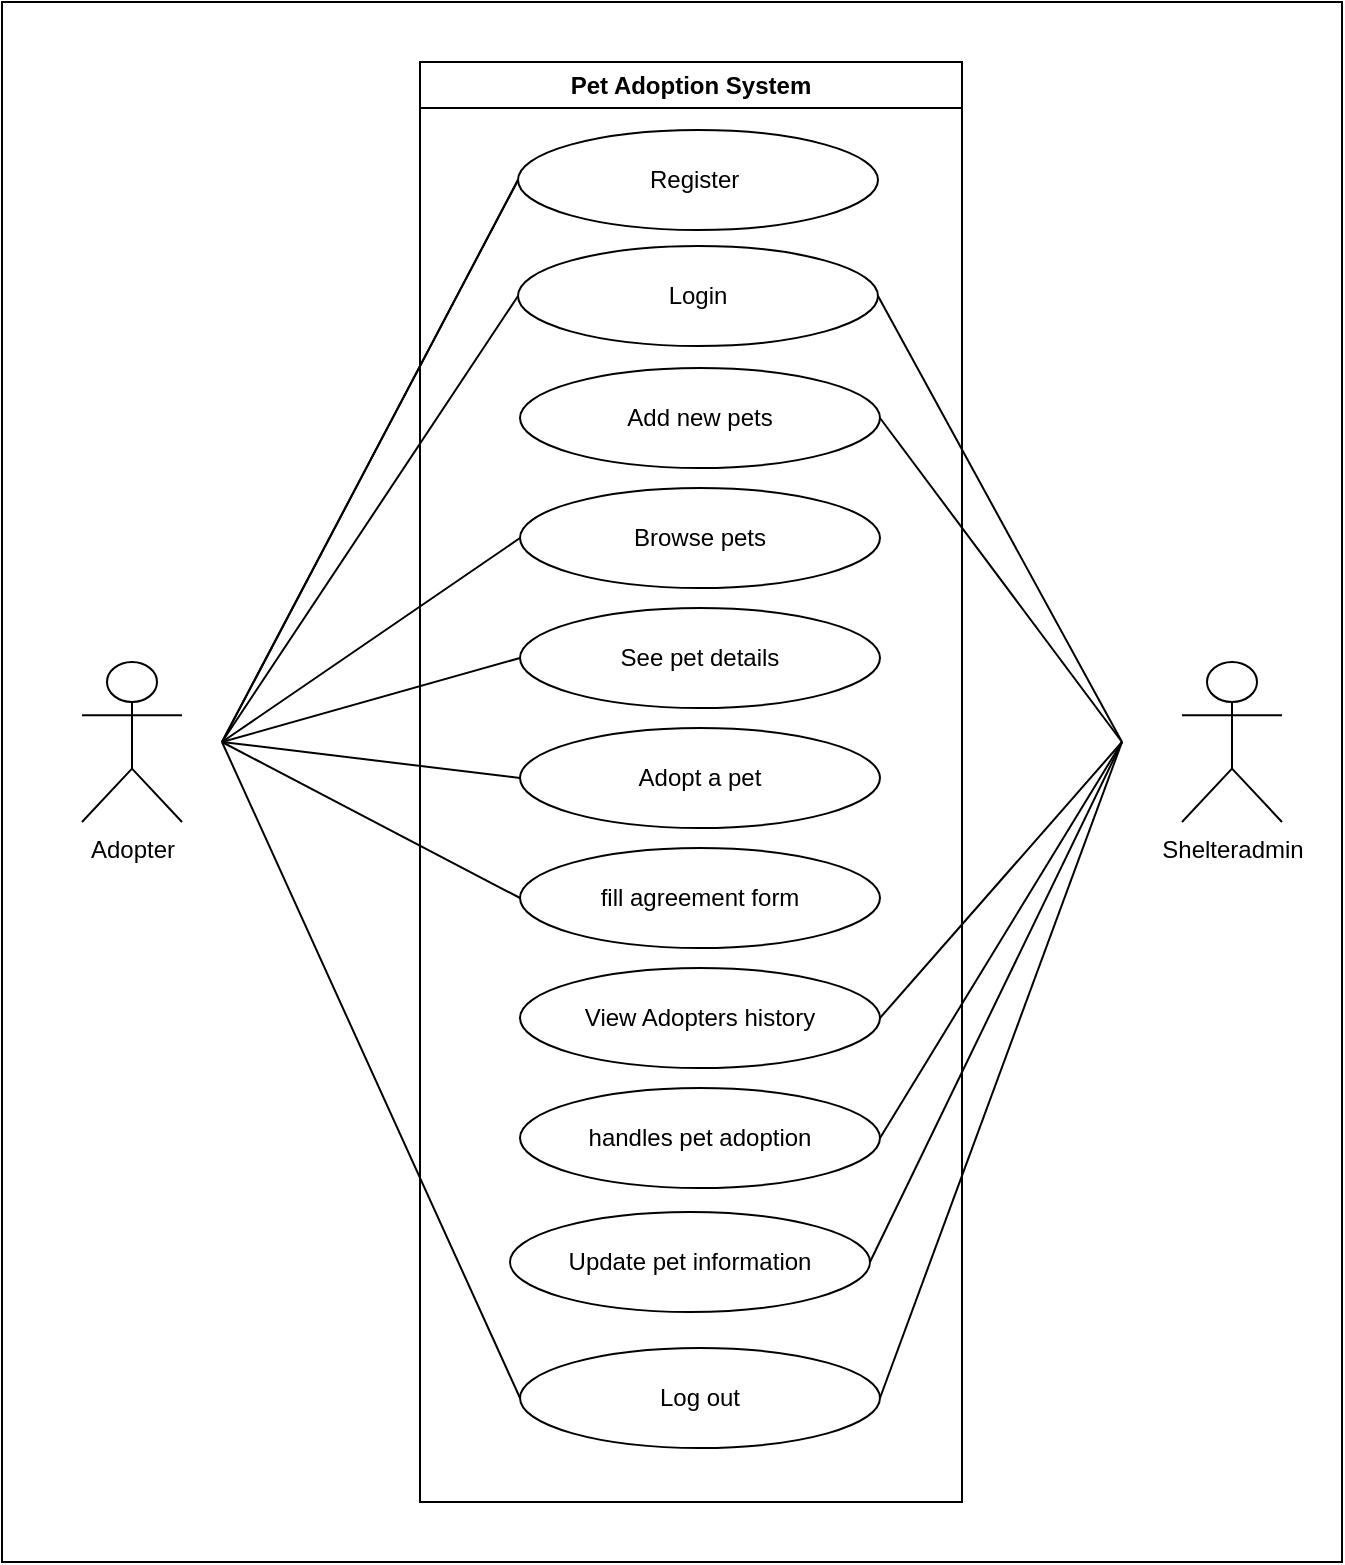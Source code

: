 <mxfile>
    <diagram id="X5lTGYaWq4TT7NDkOouj" name="Page-1">
        <mxGraphModel dx="1837" dy="974" grid="1" gridSize="10" guides="1" tooltips="1" connect="1" arrows="1" fold="1" page="1" pageScale="1" pageWidth="827" pageHeight="1169" math="0" shadow="0">
            <root>
                <mxCell id="0"/>
                <mxCell id="1" parent="0"/>
                <mxCell id="2" value="Adopter" style="shape=umlActor;verticalLabelPosition=bottom;verticalAlign=top;html=1;outlineConnect=0;" parent="1" vertex="1">
                    <mxGeometry x="110" y="390" width="50" height="80" as="geometry"/>
                </mxCell>
                <mxCell id="3" value="Shelteradmin" style="shape=umlActor;verticalLabelPosition=bottom;verticalAlign=top;html=1;outlineConnect=0;" parent="1" vertex="1">
                    <mxGeometry x="660" y="390" width="50" height="80" as="geometry"/>
                </mxCell>
                <mxCell id="4" value="Pet Adoption System" style="swimlane;whiteSpace=wrap;html=1;" parent="1" vertex="1">
                    <mxGeometry x="279" y="90" width="271" height="720" as="geometry"/>
                </mxCell>
                <mxCell id="11" value="Add new pets" style="ellipse;whiteSpace=wrap;html=1;align=center;" parent="4" vertex="1">
                    <mxGeometry x="50" y="153" width="180" height="50" as="geometry"/>
                </mxCell>
                <mxCell id="15" value="Log out" style="ellipse;whiteSpace=wrap;html=1;align=center;" parent="4" vertex="1">
                    <mxGeometry x="50" y="643" width="180" height="50" as="geometry"/>
                </mxCell>
                <mxCell id="13" value="Update pet information" style="ellipse;whiteSpace=wrap;html=1;align=center;" parent="4" vertex="1">
                    <mxGeometry x="45" y="575" width="180" height="50" as="geometry"/>
                </mxCell>
                <mxCell id="12" value="handles pet adoption" style="ellipse;whiteSpace=wrap;html=1;align=center;" parent="4" vertex="1">
                    <mxGeometry x="50" y="513" width="180" height="50" as="geometry"/>
                </mxCell>
                <mxCell id="20" value="fill agreement form" style="ellipse;whiteSpace=wrap;html=1;align=center;" parent="4" vertex="1">
                    <mxGeometry x="50" y="393" width="180" height="50" as="geometry"/>
                </mxCell>
                <mxCell id="19" value="Adopt a pet" style="ellipse;whiteSpace=wrap;html=1;align=center;" parent="4" vertex="1">
                    <mxGeometry x="50" y="333" width="180" height="50" as="geometry"/>
                </mxCell>
                <mxCell id="18" value="See pet details" style="ellipse;whiteSpace=wrap;html=1;align=center;" parent="4" vertex="1">
                    <mxGeometry x="50" y="273" width="180" height="50" as="geometry"/>
                </mxCell>
                <mxCell id="17" value="Browse pets" style="ellipse;whiteSpace=wrap;html=1;align=center;" parent="4" vertex="1">
                    <mxGeometry x="50" y="213" width="180" height="50" as="geometry"/>
                </mxCell>
                <mxCell id="21" value="Register&amp;nbsp;" style="ellipse;whiteSpace=wrap;html=1;align=center;" parent="4" vertex="1">
                    <mxGeometry x="49" y="34" width="180" height="50" as="geometry"/>
                </mxCell>
                <mxCell id="14" value="View Adopters history" style="ellipse;whiteSpace=wrap;html=1;align=center;" parent="4" vertex="1">
                    <mxGeometry x="50" y="453" width="180" height="50" as="geometry"/>
                </mxCell>
                <mxCell id="51" value="Login" style="ellipse;whiteSpace=wrap;html=1;align=center;" vertex="1" parent="4">
                    <mxGeometry x="49" y="92" width="180" height="50" as="geometry"/>
                </mxCell>
                <mxCell id="26" value="" style="endArrow=none;html=1;entryX=1;entryY=0.5;entryDx=0;entryDy=0;" parent="1" target="51" edge="1">
                    <mxGeometry width="50" height="50" relative="1" as="geometry">
                        <mxPoint x="630" y="430" as="sourcePoint"/>
                        <mxPoint x="400" y="480" as="targetPoint"/>
                    </mxGeometry>
                </mxCell>
                <mxCell id="27" value="" style="endArrow=none;html=1;exitX=0;exitY=0.5;exitDx=0;exitDy=0;" parent="1" source="15" edge="1">
                    <mxGeometry width="50" height="50" relative="1" as="geometry">
                        <mxPoint x="350" y="530" as="sourcePoint"/>
                        <mxPoint x="180" y="430" as="targetPoint"/>
                    </mxGeometry>
                </mxCell>
                <mxCell id="31" value="" style="endArrow=none;html=1;entryX=0;entryY=0.5;entryDx=0;entryDy=0;" parent="1" target="51" edge="1">
                    <mxGeometry width="50" height="50" relative="1" as="geometry">
                        <mxPoint x="180" y="430" as="sourcePoint"/>
                        <mxPoint x="400" y="480" as="targetPoint"/>
                    </mxGeometry>
                </mxCell>
                <mxCell id="32" value="" style="endArrow=none;html=1;entryX=0;entryY=0.5;entryDx=0;entryDy=0;" parent="1" target="21" edge="1">
                    <mxGeometry width="50" height="50" relative="1" as="geometry">
                        <mxPoint x="180" y="430" as="sourcePoint"/>
                        <mxPoint x="400" y="480" as="targetPoint"/>
                    </mxGeometry>
                </mxCell>
                <mxCell id="33" value="" style="endArrow=none;html=1;exitX=1;exitY=0.5;exitDx=0;exitDy=0;" parent="1" source="14" edge="1">
                    <mxGeometry width="50" height="50" relative="1" as="geometry">
                        <mxPoint x="510" y="520" as="sourcePoint"/>
                        <mxPoint x="630" y="430" as="targetPoint"/>
                    </mxGeometry>
                </mxCell>
                <mxCell id="34" value="" style="endArrow=none;html=1;entryX=1;entryY=0.5;entryDx=0;entryDy=0;" parent="1" target="11" edge="1">
                    <mxGeometry width="50" height="50" relative="1" as="geometry">
                        <mxPoint x="630" y="430" as="sourcePoint"/>
                        <mxPoint x="560" y="470" as="targetPoint"/>
                    </mxGeometry>
                </mxCell>
                <mxCell id="36" value="" style="endArrow=none;html=1;exitX=1;exitY=0.5;exitDx=0;exitDy=0;" parent="1" source="13" edge="1">
                    <mxGeometry width="50" height="50" relative="1" as="geometry">
                        <mxPoint x="510" y="460" as="sourcePoint"/>
                        <mxPoint x="630" y="430" as="targetPoint"/>
                    </mxGeometry>
                </mxCell>
                <mxCell id="37" value="" style="endArrow=none;html=1;exitX=1;exitY=0.5;exitDx=0;exitDy=0;" parent="1" source="12" edge="1">
                    <mxGeometry width="50" height="50" relative="1" as="geometry">
                        <mxPoint x="510" y="460" as="sourcePoint"/>
                        <mxPoint x="630" y="430" as="targetPoint"/>
                    </mxGeometry>
                </mxCell>
                <mxCell id="38" value="" style="endArrow=none;html=1;exitX=1;exitY=0.5;exitDx=0;exitDy=0;" parent="1" source="15" edge="1">
                    <mxGeometry width="50" height="50" relative="1" as="geometry">
                        <mxPoint x="510" y="570" as="sourcePoint"/>
                        <mxPoint x="630" y="430" as="targetPoint"/>
                    </mxGeometry>
                </mxCell>
                <mxCell id="39" value="" style="endArrow=none;html=1;entryX=0;entryY=0.5;entryDx=0;entryDy=0;" edge="1" parent="1" target="21">
                    <mxGeometry width="50" height="50" relative="1" as="geometry">
                        <mxPoint x="180" y="430" as="sourcePoint"/>
                        <mxPoint x="328" y="155" as="targetPoint"/>
                    </mxGeometry>
                </mxCell>
                <mxCell id="52" value="" style="endArrow=none;html=1;exitX=0;exitY=0.5;exitDx=0;exitDy=0;" edge="1" parent="1" source="19">
                    <mxGeometry width="50" height="50" relative="1" as="geometry">
                        <mxPoint x="400" y="510" as="sourcePoint"/>
                        <mxPoint x="180" y="430" as="targetPoint"/>
                    </mxGeometry>
                </mxCell>
                <mxCell id="53" value="" style="endArrow=none;html=1;entryX=0;entryY=0.5;entryDx=0;entryDy=0;" edge="1" parent="1" target="18">
                    <mxGeometry width="50" height="50" relative="1" as="geometry">
                        <mxPoint x="180" y="430" as="sourcePoint"/>
                        <mxPoint x="450" y="460" as="targetPoint"/>
                    </mxGeometry>
                </mxCell>
                <mxCell id="54" value="" style="endArrow=none;html=1;entryX=0;entryY=0.5;entryDx=0;entryDy=0;" edge="1" parent="1" target="17">
                    <mxGeometry width="50" height="50" relative="1" as="geometry">
                        <mxPoint x="180" y="430" as="sourcePoint"/>
                        <mxPoint x="450" y="460" as="targetPoint"/>
                    </mxGeometry>
                </mxCell>
                <mxCell id="55" value="" style="endArrow=none;html=1;exitX=0;exitY=0.5;exitDx=0;exitDy=0;" edge="1" parent="1" source="20">
                    <mxGeometry width="50" height="50" relative="1" as="geometry">
                        <mxPoint x="339" y="458" as="sourcePoint"/>
                        <mxPoint x="180" y="430" as="targetPoint"/>
                    </mxGeometry>
                </mxCell>
                <mxCell id="58" value="" style="rounded=0;whiteSpace=wrap;html=1;fillColor=none;" vertex="1" parent="1">
                    <mxGeometry x="70" y="60" width="670" height="780" as="geometry"/>
                </mxCell>
            </root>
        </mxGraphModel>
    </diagram>
</mxfile>